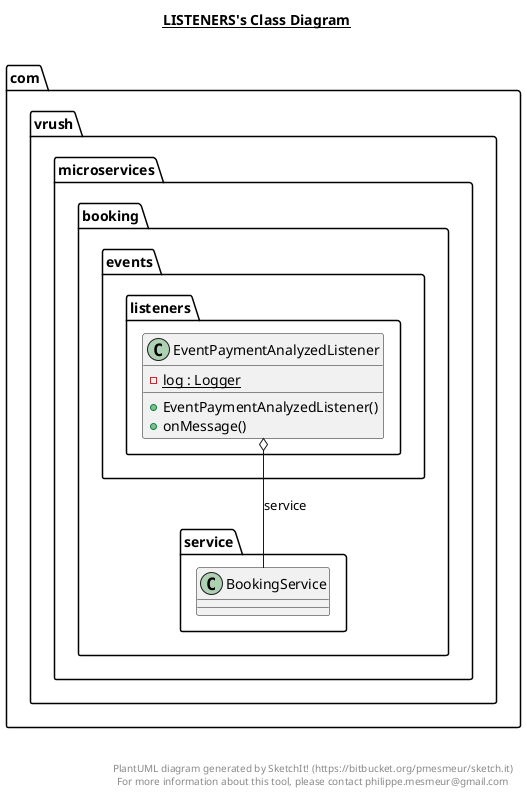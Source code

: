 @startuml

title __LISTENERS's Class Diagram__\n

  namespace com.vrush.microservices.booking {
    namespace events.listeners {
      class com.vrush.microservices.booking.events.listeners.EventPaymentAnalyzedListener {
          {static} - log : Logger
          + EventPaymentAnalyzedListener()
          + onMessage()
      }
    }
  }
  

  com.vrush.microservices.booking.events.listeners.EventPaymentAnalyzedListener o-- com.vrush.microservices.booking.service.BookingService : service


right footer


PlantUML diagram generated by SketchIt! (https://bitbucket.org/pmesmeur/sketch.it)
For more information about this tool, please contact philippe.mesmeur@gmail.com
endfooter

@enduml
